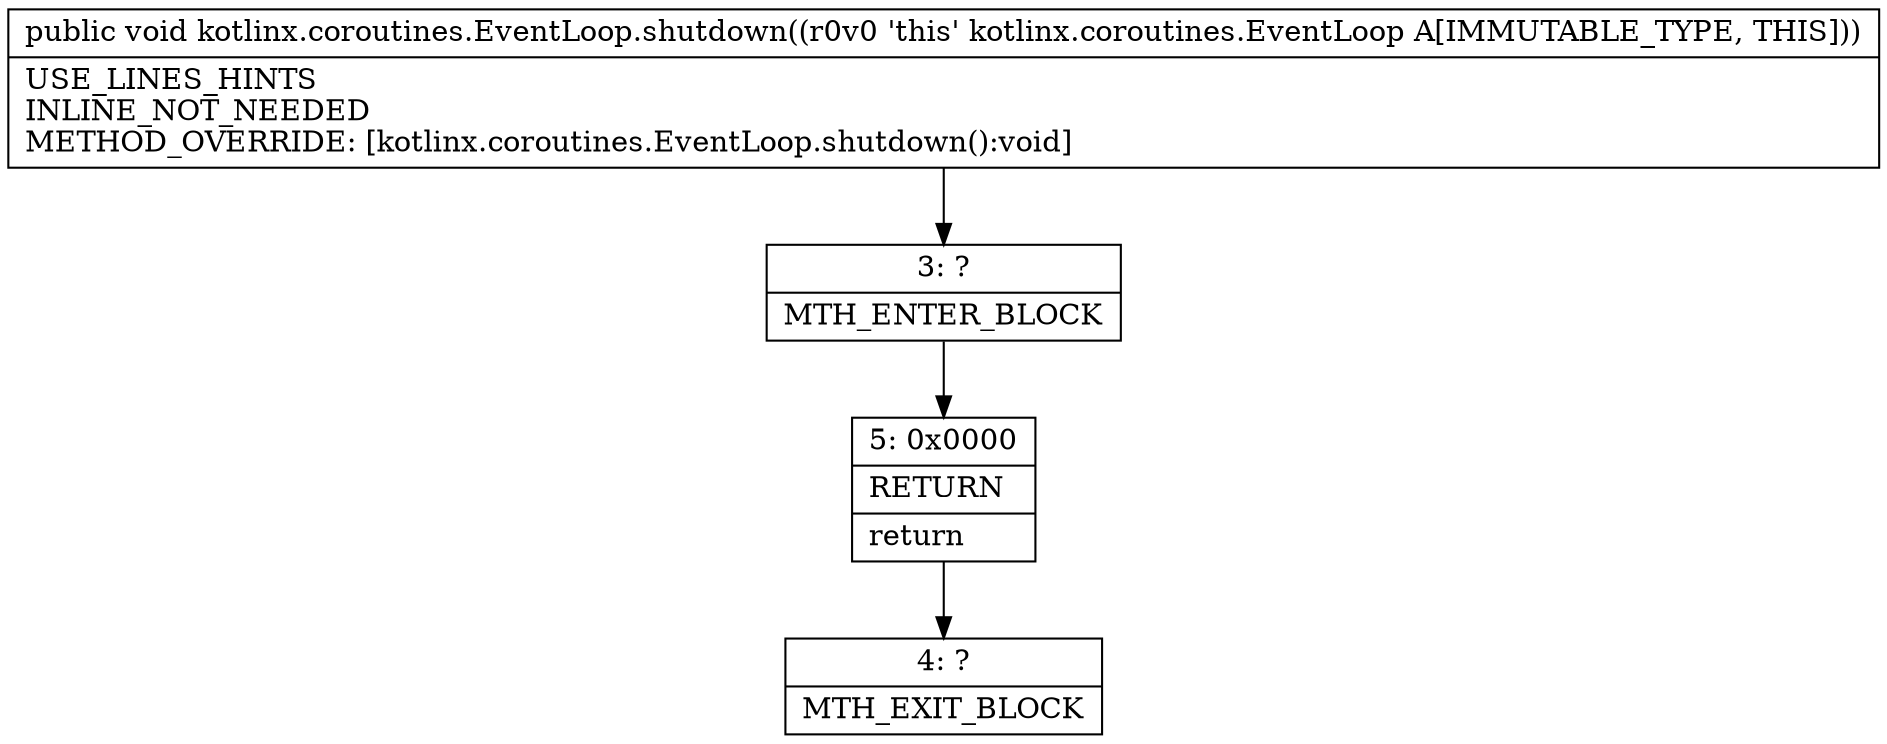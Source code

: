digraph "CFG forkotlinx.coroutines.EventLoop.shutdown()V" {
Node_3 [shape=record,label="{3\:\ ?|MTH_ENTER_BLOCK\l}"];
Node_5 [shape=record,label="{5\:\ 0x0000|RETURN\l|return\l}"];
Node_4 [shape=record,label="{4\:\ ?|MTH_EXIT_BLOCK\l}"];
MethodNode[shape=record,label="{public void kotlinx.coroutines.EventLoop.shutdown((r0v0 'this' kotlinx.coroutines.EventLoop A[IMMUTABLE_TYPE, THIS]))  | USE_LINES_HINTS\lINLINE_NOT_NEEDED\lMETHOD_OVERRIDE: [kotlinx.coroutines.EventLoop.shutdown():void]\l}"];
MethodNode -> Node_3;Node_3 -> Node_5;
Node_5 -> Node_4;
}

